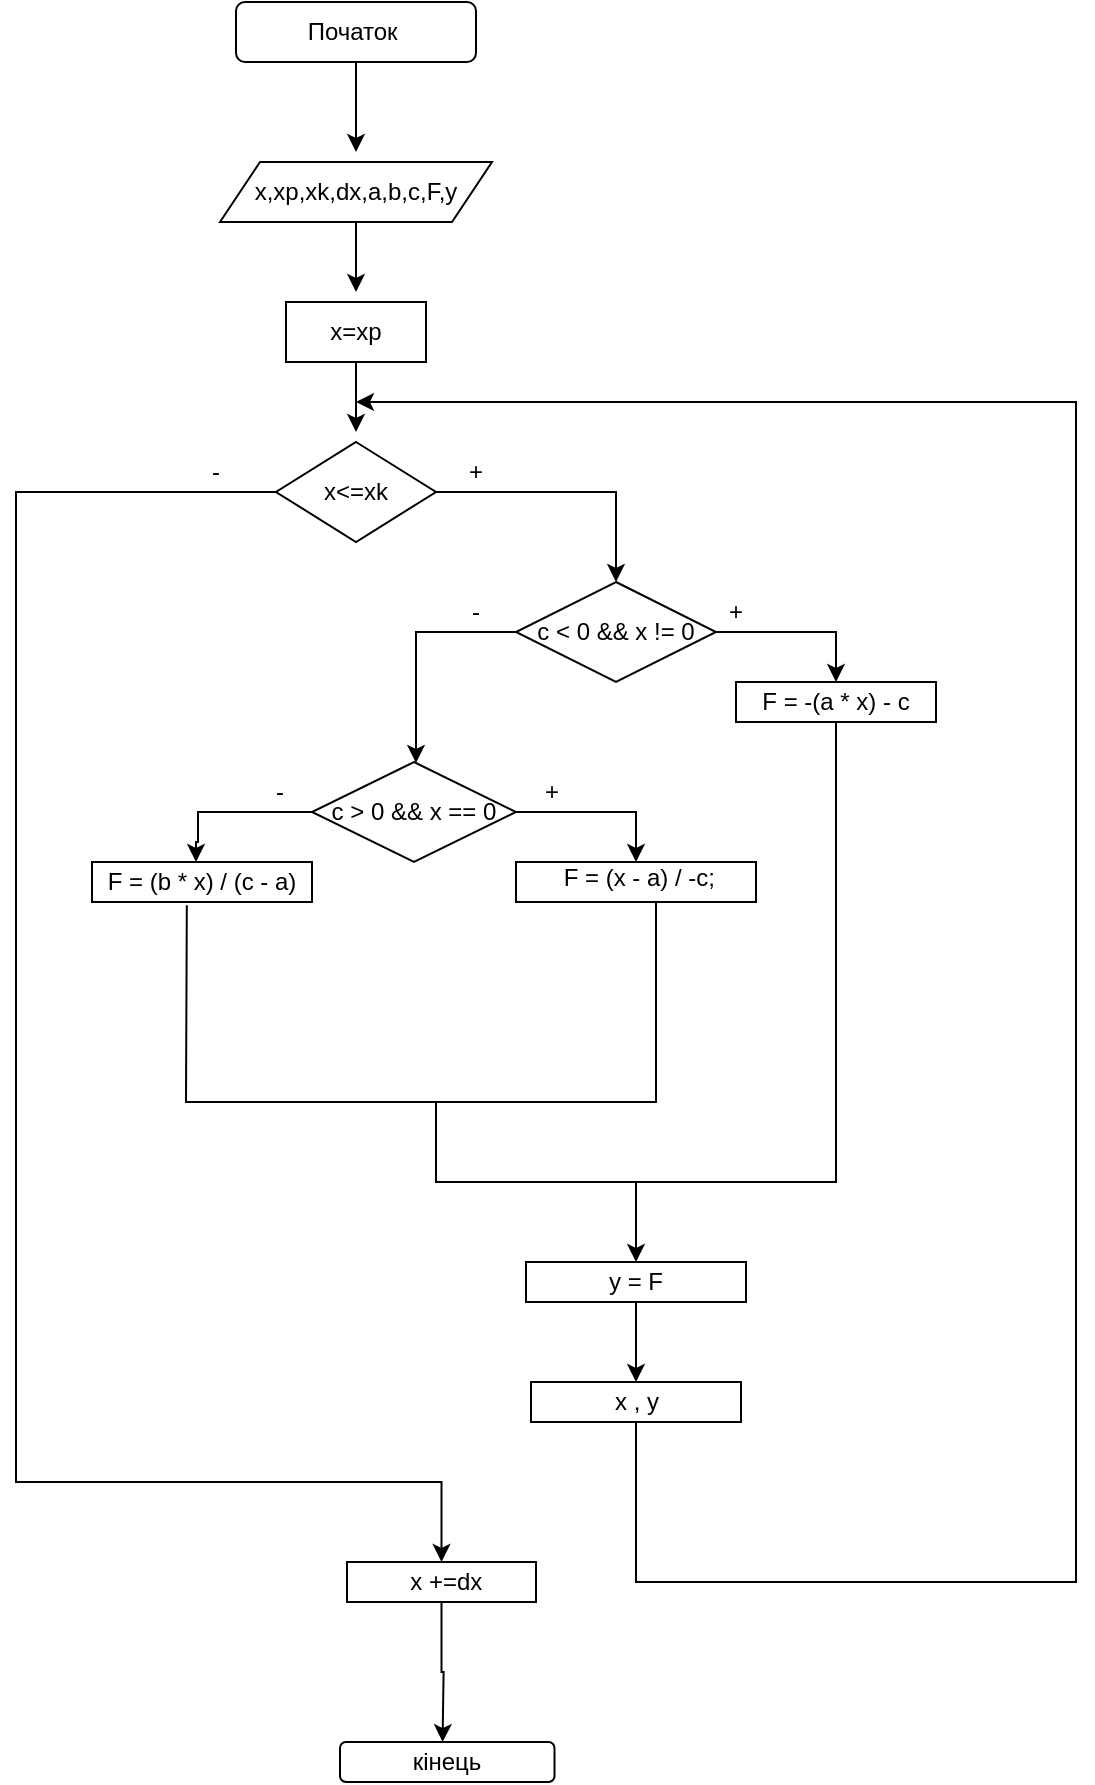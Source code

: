 <mxfile version="20.5.3" type="github" pages="2">
  <diagram id="hLEDnQStFR2QxuSpzS8j" name="Страница 1">
    <mxGraphModel dx="1038" dy="539" grid="1" gridSize="10" guides="1" tooltips="1" connect="1" arrows="1" fold="1" page="1" pageScale="1" pageWidth="827" pageHeight="1169" math="0" shadow="0">
      <root>
        <mxCell id="0" />
        <mxCell id="1" parent="0" />
        <mxCell id="HFyNzto8G_94PNSnHy9s-3" style="edgeStyle=orthogonalEdgeStyle;rounded=0;orthogonalLoop=1;jettySize=auto;html=1;" parent="1" source="HFyNzto8G_94PNSnHy9s-1" edge="1">
          <mxGeometry relative="1" as="geometry">
            <mxPoint x="420" y="85" as="targetPoint" />
          </mxGeometry>
        </mxCell>
        <mxCell id="HFyNzto8G_94PNSnHy9s-1" value="Початок&amp;nbsp;" style="rounded=1;whiteSpace=wrap;html=1;" parent="1" vertex="1">
          <mxGeometry x="360" y="10" width="120" height="30" as="geometry" />
        </mxCell>
        <mxCell id="HFyNzto8G_94PNSnHy9s-6" style="edgeStyle=orthogonalEdgeStyle;rounded=0;orthogonalLoop=1;jettySize=auto;html=1;" parent="1" source="HFyNzto8G_94PNSnHy9s-4" edge="1">
          <mxGeometry relative="1" as="geometry">
            <mxPoint x="420" y="155" as="targetPoint" />
          </mxGeometry>
        </mxCell>
        <mxCell id="HFyNzto8G_94PNSnHy9s-4" value="x,xp,xk,dx,a,b,c,F,y" style="shape=parallelogram;perimeter=parallelogramPerimeter;whiteSpace=wrap;html=1;fixedSize=1;" parent="1" vertex="1">
          <mxGeometry x="352" y="90" width="136" height="30" as="geometry" />
        </mxCell>
        <mxCell id="HFyNzto8G_94PNSnHy9s-9" style="edgeStyle=orthogonalEdgeStyle;rounded=0;orthogonalLoop=1;jettySize=auto;html=1;" parent="1" source="HFyNzto8G_94PNSnHy9s-7" edge="1">
          <mxGeometry relative="1" as="geometry">
            <mxPoint x="420" y="225" as="targetPoint" />
          </mxGeometry>
        </mxCell>
        <mxCell id="HFyNzto8G_94PNSnHy9s-7" value="x=xp" style="rounded=0;whiteSpace=wrap;html=1;" parent="1" vertex="1">
          <mxGeometry x="385" y="160" width="70" height="30" as="geometry" />
        </mxCell>
        <mxCell id="HFyNzto8G_94PNSnHy9s-12" style="edgeStyle=orthogonalEdgeStyle;rounded=0;orthogonalLoop=1;jettySize=auto;html=1;" parent="1" source="HFyNzto8G_94PNSnHy9s-10" edge="1">
          <mxGeometry relative="1" as="geometry">
            <mxPoint x="550" y="300" as="targetPoint" />
            <Array as="points">
              <mxPoint x="550" y="255" />
            </Array>
          </mxGeometry>
        </mxCell>
        <mxCell id="HFyNzto8G_94PNSnHy9s-17" style="edgeStyle=orthogonalEdgeStyle;rounded=0;orthogonalLoop=1;jettySize=auto;html=1;" parent="1" source="HFyNzto8G_94PNSnHy9s-10" target="HFyNzto8G_94PNSnHy9s-66" edge="1">
          <mxGeometry relative="1" as="geometry">
            <mxPoint x="460" y="800" as="targetPoint" />
            <Array as="points">
              <mxPoint x="250" y="255" />
              <mxPoint x="250" y="750" />
            </Array>
          </mxGeometry>
        </mxCell>
        <mxCell id="HFyNzto8G_94PNSnHy9s-10" value="x&amp;lt;=xk" style="rhombus;whiteSpace=wrap;html=1;" parent="1" vertex="1">
          <mxGeometry x="380" y="230" width="80" height="50" as="geometry" />
        </mxCell>
        <mxCell id="HFyNzto8G_94PNSnHy9s-14" value="-" style="text;html=1;strokeColor=none;fillColor=none;align=center;verticalAlign=middle;whiteSpace=wrap;rounded=0;" parent="1" vertex="1">
          <mxGeometry x="320" y="230" width="60" height="30" as="geometry" />
        </mxCell>
        <mxCell id="HFyNzto8G_94PNSnHy9s-15" value="+" style="text;html=1;strokeColor=none;fillColor=none;align=center;verticalAlign=middle;whiteSpace=wrap;rounded=0;" parent="1" vertex="1">
          <mxGeometry x="450" y="230" width="60" height="30" as="geometry" />
        </mxCell>
        <mxCell id="HFyNzto8G_94PNSnHy9s-22" style="edgeStyle=orthogonalEdgeStyle;rounded=0;orthogonalLoop=1;jettySize=auto;html=1;" parent="1" source="HFyNzto8G_94PNSnHy9s-18" target="HFyNzto8G_94PNSnHy9s-25" edge="1">
          <mxGeometry relative="1" as="geometry">
            <mxPoint x="660" y="350" as="targetPoint" />
            <Array as="points">
              <mxPoint x="660" y="325" />
            </Array>
          </mxGeometry>
        </mxCell>
        <mxCell id="HFyNzto8G_94PNSnHy9s-24" style="edgeStyle=orthogonalEdgeStyle;rounded=0;orthogonalLoop=1;jettySize=auto;html=1;" parent="1" source="HFyNzto8G_94PNSnHy9s-18" target="HFyNzto8G_94PNSnHy9s-26" edge="1">
          <mxGeometry relative="1" as="geometry">
            <mxPoint x="450" y="420" as="targetPoint" />
            <Array as="points">
              <mxPoint x="450" y="325" />
            </Array>
          </mxGeometry>
        </mxCell>
        <mxCell id="HFyNzto8G_94PNSnHy9s-18" value="c &amp;lt; 0 &amp;amp;&amp;amp; x != 0" style="rhombus;whiteSpace=wrap;html=1;" parent="1" vertex="1">
          <mxGeometry x="500" y="300" width="100" height="50" as="geometry" />
        </mxCell>
        <mxCell id="HFyNzto8G_94PNSnHy9s-25" value="F = -(a * x) - c" style="rounded=0;whiteSpace=wrap;html=1;" parent="1" vertex="1">
          <mxGeometry x="610" y="350" width="100" height="20" as="geometry" />
        </mxCell>
        <mxCell id="HFyNzto8G_94PNSnHy9s-30" style="edgeStyle=orthogonalEdgeStyle;rounded=0;orthogonalLoop=1;jettySize=auto;html=1;" parent="1" source="HFyNzto8G_94PNSnHy9s-26" edge="1">
          <mxGeometry relative="1" as="geometry">
            <mxPoint x="560" y="440" as="targetPoint" />
            <Array as="points">
              <mxPoint x="560" y="415" />
            </Array>
          </mxGeometry>
        </mxCell>
        <mxCell id="HFyNzto8G_94PNSnHy9s-43" style="edgeStyle=orthogonalEdgeStyle;rounded=0;orthogonalLoop=1;jettySize=auto;html=1;" parent="1" source="HFyNzto8G_94PNSnHy9s-26" edge="1">
          <mxGeometry relative="1" as="geometry">
            <mxPoint x="340" y="440" as="targetPoint" />
            <Array as="points">
              <mxPoint x="341" y="415" />
              <mxPoint x="341" y="430" />
              <mxPoint x="340" y="430" />
            </Array>
          </mxGeometry>
        </mxCell>
        <mxCell id="HFyNzto8G_94PNSnHy9s-26" value="c &amp;gt; 0 &amp;amp;&amp;amp; x == 0" style="rhombus;whiteSpace=wrap;html=1;" parent="1" vertex="1">
          <mxGeometry x="398" y="390" width="102" height="50" as="geometry" />
        </mxCell>
        <mxCell id="HFyNzto8G_94PNSnHy9s-37" value="" style="rounded=0;whiteSpace=wrap;html=1;" parent="1" vertex="1">
          <mxGeometry x="500" y="440" width="120" height="20" as="geometry" />
        </mxCell>
        <mxCell id="HFyNzto8G_94PNSnHy9s-38" value="&lt;div&gt;&amp;nbsp; &amp;nbsp; &amp;nbsp; &amp;nbsp; &amp;nbsp; &amp;nbsp; &amp;nbsp; &amp;nbsp; F = (x - a) / -c;&lt;/div&gt;&lt;div&gt;&lt;br&gt;&lt;/div&gt;" style="text;html=1;strokeColor=none;fillColor=none;align=center;verticalAlign=middle;whiteSpace=wrap;rounded=0;" parent="1" vertex="1">
          <mxGeometry x="460" y="440" width="150" height="30" as="geometry" />
        </mxCell>
        <mxCell id="HFyNzto8G_94PNSnHy9s-40" value="+" style="text;html=1;strokeColor=none;fillColor=none;align=center;verticalAlign=middle;whiteSpace=wrap;rounded=0;" parent="1" vertex="1">
          <mxGeometry x="580" y="300" width="60" height="30" as="geometry" />
        </mxCell>
        <mxCell id="HFyNzto8G_94PNSnHy9s-41" value="-" style="text;html=1;strokeColor=none;fillColor=none;align=center;verticalAlign=middle;whiteSpace=wrap;rounded=0;" parent="1" vertex="1">
          <mxGeometry x="450" y="300" width="60" height="30" as="geometry" />
        </mxCell>
        <mxCell id="HFyNzto8G_94PNSnHy9s-44" value="+" style="text;html=1;strokeColor=none;fillColor=none;align=center;verticalAlign=middle;whiteSpace=wrap;rounded=0;" parent="1" vertex="1">
          <mxGeometry x="488" y="390" width="60" height="30" as="geometry" />
        </mxCell>
        <mxCell id="HFyNzto8G_94PNSnHy9s-45" value="-" style="text;html=1;strokeColor=none;fillColor=none;align=center;verticalAlign=middle;whiteSpace=wrap;rounded=0;" parent="1" vertex="1">
          <mxGeometry x="352" y="390" width="60" height="30" as="geometry" />
        </mxCell>
        <mxCell id="HFyNzto8G_94PNSnHy9s-46" value="F = (b * x) / (c - a)" style="rounded=0;whiteSpace=wrap;html=1;" parent="1" vertex="1">
          <mxGeometry x="288" y="440" width="110" height="20" as="geometry" />
        </mxCell>
        <mxCell id="HFyNzto8G_94PNSnHy9s-54" value="" style="endArrow=none;html=1;rounded=0;exitX=0.431;exitY=1.08;exitDx=0;exitDy=0;exitPerimeter=0;" parent="1" source="HFyNzto8G_94PNSnHy9s-46" edge="1">
          <mxGeometry width="50" height="50" relative="1" as="geometry">
            <mxPoint x="470" y="530" as="sourcePoint" />
            <mxPoint x="570" y="460" as="targetPoint" />
            <Array as="points">
              <mxPoint x="335" y="560" />
              <mxPoint x="570" y="560" />
            </Array>
          </mxGeometry>
        </mxCell>
        <mxCell id="HFyNzto8G_94PNSnHy9s-57" value="" style="endArrow=none;html=1;rounded=0;entryX=0.5;entryY=1;entryDx=0;entryDy=0;" parent="1" target="HFyNzto8G_94PNSnHy9s-25" edge="1">
          <mxGeometry width="50" height="50" relative="1" as="geometry">
            <mxPoint x="460" y="560" as="sourcePoint" />
            <mxPoint x="500" y="580" as="targetPoint" />
            <Array as="points">
              <mxPoint x="460" y="600" />
              <mxPoint x="660" y="600" />
            </Array>
          </mxGeometry>
        </mxCell>
        <mxCell id="HFyNzto8G_94PNSnHy9s-58" value="" style="endArrow=classic;html=1;rounded=0;" parent="1" target="HFyNzto8G_94PNSnHy9s-59" edge="1">
          <mxGeometry width="50" height="50" relative="1" as="geometry">
            <mxPoint x="560" y="600" as="sourcePoint" />
            <mxPoint x="560" y="640" as="targetPoint" />
          </mxGeometry>
        </mxCell>
        <mxCell id="HFyNzto8G_94PNSnHy9s-61" style="edgeStyle=orthogonalEdgeStyle;rounded=0;orthogonalLoop=1;jettySize=auto;html=1;exitX=0.5;exitY=1;exitDx=0;exitDy=0;" parent="1" source="HFyNzto8G_94PNSnHy9s-64" edge="1">
          <mxGeometry relative="1" as="geometry">
            <mxPoint x="560" y="760" as="sourcePoint" />
            <mxPoint x="420" y="210" as="targetPoint" />
            <Array as="points">
              <mxPoint x="560" y="740" />
              <mxPoint x="560" y="800" />
              <mxPoint x="780" y="800" />
              <mxPoint x="780" y="210" />
            </Array>
          </mxGeometry>
        </mxCell>
        <mxCell id="HFyNzto8G_94PNSnHy9s-65" style="edgeStyle=orthogonalEdgeStyle;rounded=0;orthogonalLoop=1;jettySize=auto;html=1;entryX=0.5;entryY=0;entryDx=0;entryDy=0;" parent="1" source="HFyNzto8G_94PNSnHy9s-59" target="HFyNzto8G_94PNSnHy9s-64" edge="1">
          <mxGeometry relative="1" as="geometry" />
        </mxCell>
        <mxCell id="HFyNzto8G_94PNSnHy9s-59" value="y = F" style="rounded=0;whiteSpace=wrap;html=1;" parent="1" vertex="1">
          <mxGeometry x="505" y="640" width="110" height="20" as="geometry" />
        </mxCell>
        <mxCell id="HFyNzto8G_94PNSnHy9s-64" value="x , y" style="rounded=0;whiteSpace=wrap;html=1;" parent="1" vertex="1">
          <mxGeometry x="507.5" y="700" width="105" height="20" as="geometry" />
        </mxCell>
        <mxCell id="HFyNzto8G_94PNSnHy9s-68" style="edgeStyle=orthogonalEdgeStyle;rounded=0;orthogonalLoop=1;jettySize=auto;html=1;" parent="1" source="HFyNzto8G_94PNSnHy9s-66" edge="1">
          <mxGeometry relative="1" as="geometry">
            <mxPoint x="463.278" y="880.0" as="targetPoint" />
          </mxGeometry>
        </mxCell>
        <mxCell id="HFyNzto8G_94PNSnHy9s-66" value="&lt;div&gt;&amp;nbsp;x +=dx&lt;/div&gt;" style="rounded=0;whiteSpace=wrap;html=1;" parent="1" vertex="1">
          <mxGeometry x="415.5" y="790" width="94.5" height="20" as="geometry" />
        </mxCell>
        <mxCell id="HFyNzto8G_94PNSnHy9s-69" value="кінець" style="rounded=1;whiteSpace=wrap;html=1;" parent="1" vertex="1">
          <mxGeometry x="412" y="880" width="107.25" height="20" as="geometry" />
        </mxCell>
      </root>
    </mxGraphModel>
  </diagram>
  <diagram id="GhZB3-nOxQ19NPTonico" name="Страница 2">
    <mxGraphModel dx="1038" dy="539" grid="1" gridSize="10" guides="1" tooltips="1" connect="1" arrows="1" fold="1" page="1" pageScale="1" pageWidth="827" pageHeight="1169" math="0" shadow="0">
      <root>
        <mxCell id="0" />
        <mxCell id="1" parent="0" />
        <mxCell id="Y2-mz77tcZW6Uvq3w6jT-2" style="edgeStyle=orthogonalEdgeStyle;rounded=0;orthogonalLoop=1;jettySize=auto;html=1;" edge="1" parent="1" source="x15INTYDp2euwhcp_iLZ-1">
          <mxGeometry relative="1" as="geometry">
            <mxPoint x="395" y="85" as="targetPoint" />
          </mxGeometry>
        </mxCell>
        <mxCell id="x15INTYDp2euwhcp_iLZ-1" value="" style="ellipse;whiteSpace=wrap;html=1;aspect=fixed;fillColor=#000000;" parent="1" vertex="1">
          <mxGeometry x="370" y="10" width="50" height="50" as="geometry" />
        </mxCell>
        <mxCell id="Y2-mz77tcZW6Uvq3w6jT-5" style="edgeStyle=orthogonalEdgeStyle;rounded=0;orthogonalLoop=1;jettySize=auto;html=1;" edge="1" parent="1" source="Y2-mz77tcZW6Uvq3w6jT-3" target="Y2-mz77tcZW6Uvq3w6jT-4">
          <mxGeometry relative="1" as="geometry" />
        </mxCell>
        <mxCell id="Y2-mz77tcZW6Uvq3w6jT-3" value="ввіх&amp;nbsp;x, xp, xk, dx, a, b, c, F, y" style="rounded=1;whiteSpace=wrap;html=1;fillColor=#FFFFFF;" vertex="1" parent="1">
          <mxGeometry x="327.5" y="90" width="135" height="30" as="geometry" />
        </mxCell>
        <mxCell id="Y2-mz77tcZW6Uvq3w6jT-7" style="edgeStyle=orthogonalEdgeStyle;rounded=0;orthogonalLoop=1;jettySize=auto;html=1;" edge="1" parent="1" source="Y2-mz77tcZW6Uvq3w6jT-4">
          <mxGeometry relative="1" as="geometry">
            <mxPoint x="395" y="225" as="targetPoint" />
          </mxGeometry>
        </mxCell>
        <mxCell id="Y2-mz77tcZW6Uvq3w6jT-4" value="x = xp" style="rounded=1;whiteSpace=wrap;html=1;fillColor=#FFFFFF;" vertex="1" parent="1">
          <mxGeometry x="354" y="155" width="82" height="30" as="geometry" />
        </mxCell>
        <mxCell id="Y2-mz77tcZW6Uvq3w6jT-10" style="edgeStyle=orthogonalEdgeStyle;rounded=0;orthogonalLoop=1;jettySize=auto;html=1;" edge="1" parent="1" source="Y2-mz77tcZW6Uvq3w6jT-8" target="Y2-mz77tcZW6Uvq3w6jT-9">
          <mxGeometry relative="1" as="geometry" />
        </mxCell>
        <mxCell id="Y2-mz77tcZW6Uvq3w6jT-8" value="" style="rhombus;whiteSpace=wrap;html=1;fillColor=#FFFFFF;" vertex="1" parent="1">
          <mxGeometry x="373" y="230" width="44" height="40" as="geometry" />
        </mxCell>
        <mxCell id="Y2-mz77tcZW6Uvq3w6jT-12" style="edgeStyle=orthogonalEdgeStyle;rounded=0;orthogonalLoop=1;jettySize=auto;html=1;" edge="1" parent="1" source="Y2-mz77tcZW6Uvq3w6jT-9">
          <mxGeometry relative="1" as="geometry">
            <mxPoint x="395" y="400" as="targetPoint" />
          </mxGeometry>
        </mxCell>
        <mxCell id="Y2-mz77tcZW6Uvq3w6jT-15" style="edgeStyle=orthogonalEdgeStyle;rounded=0;orthogonalLoop=1;jettySize=auto;html=1;" edge="1" parent="1" source="Y2-mz77tcZW6Uvq3w6jT-9">
          <mxGeometry relative="1" as="geometry">
            <mxPoint x="468" y="340" as="targetPoint" />
          </mxGeometry>
        </mxCell>
        <mxCell id="Y2-mz77tcZW6Uvq3w6jT-9" value="" style="rhombus;whiteSpace=wrap;html=1;fillColor=#FFFFFF;" vertex="1" parent="1">
          <mxGeometry x="373" y="320" width="44" height="40" as="geometry" />
        </mxCell>
        <mxCell id="Y2-mz77tcZW6Uvq3w6jT-13" value="" style="ellipse;whiteSpace=wrap;html=1;aspect=fixed;fillColor=#000000;" vertex="1" parent="1">
          <mxGeometry x="370" y="400" width="50" height="50" as="geometry" />
        </mxCell>
        <mxCell id="Y2-mz77tcZW6Uvq3w6jT-17" value="[x &amp;lt;= xk]" style="text;html=1;strokeColor=none;fillColor=none;align=center;verticalAlign=middle;whiteSpace=wrap;rounded=0;" vertex="1" parent="1">
          <mxGeometry x="410" y="310" width="60" height="30" as="geometry" />
        </mxCell>
        <mxCell id="Y2-mz77tcZW6Uvq3w6jT-20" style="edgeStyle=orthogonalEdgeStyle;rounded=0;orthogonalLoop=1;jettySize=auto;html=1;" edge="1" parent="1" source="Y2-mz77tcZW6Uvq3w6jT-18" target="Y2-mz77tcZW6Uvq3w6jT-19">
          <mxGeometry relative="1" as="geometry" />
        </mxCell>
        <mxCell id="Y2-mz77tcZW6Uvq3w6jT-24" style="edgeStyle=orthogonalEdgeStyle;rounded=0;orthogonalLoop=1;jettySize=auto;html=1;" edge="1" parent="1" source="Y2-mz77tcZW6Uvq3w6jT-18">
          <mxGeometry relative="1" as="geometry">
            <mxPoint x="620" y="339" as="targetPoint" />
          </mxGeometry>
        </mxCell>
        <mxCell id="Y2-mz77tcZW6Uvq3w6jT-18" value="" style="rhombus;whiteSpace=wrap;html=1;fillColor=#FFFFFF;" vertex="1" parent="1">
          <mxGeometry x="470" y="317.5" width="50" height="42.5" as="geometry" />
        </mxCell>
        <mxCell id="Y2-mz77tcZW6Uvq3w6jT-22" style="edgeStyle=orthogonalEdgeStyle;rounded=0;orthogonalLoop=1;jettySize=auto;html=1;" edge="1" parent="1" source="Y2-mz77tcZW6Uvq3w6jT-19">
          <mxGeometry relative="1" as="geometry">
            <mxPoint x="620" y="420" as="targetPoint" />
          </mxGeometry>
        </mxCell>
        <mxCell id="Y2-mz77tcZW6Uvq3w6jT-29" style="edgeStyle=orthogonalEdgeStyle;rounded=0;orthogonalLoop=1;jettySize=auto;html=1;" edge="1" parent="1" source="Y2-mz77tcZW6Uvq3w6jT-19">
          <mxGeometry relative="1" as="geometry">
            <mxPoint x="495" y="479" as="targetPoint" />
          </mxGeometry>
        </mxCell>
        <mxCell id="Y2-mz77tcZW6Uvq3w6jT-19" value="" style="rhombus;whiteSpace=wrap;html=1;fillColor=#FFFFFF;" vertex="1" parent="1">
          <mxGeometry x="470" y="399" width="50" height="42.5" as="geometry" />
        </mxCell>
        <mxCell id="Y2-mz77tcZW6Uvq3w6jT-26" value="[c &amp;lt; 0 &amp;amp;&amp;amp; x != 0]" style="text;html=1;strokeColor=none;fillColor=none;align=center;verticalAlign=middle;whiteSpace=wrap;rounded=0;" vertex="1" parent="1">
          <mxGeometry x="510" y="310" width="90" height="30" as="geometry" />
        </mxCell>
        <mxCell id="Y2-mz77tcZW6Uvq3w6jT-27" value="[c &amp;gt; 0 &amp;amp;&amp;amp; x == 0]" style="text;html=1;strokeColor=none;fillColor=none;align=center;verticalAlign=middle;whiteSpace=wrap;rounded=0;" vertex="1" parent="1">
          <mxGeometry x="510" y="390" width="95" height="30" as="geometry" />
        </mxCell>
        <mxCell id="Y2-mz77tcZW6Uvq3w6jT-39" style="edgeStyle=orthogonalEdgeStyle;rounded=0;orthogonalLoop=1;jettySize=auto;html=1;entryX=0.506;entryY=1.099;entryDx=0;entryDy=0;entryPerimeter=0;" edge="1" parent="1" source="Y2-mz77tcZW6Uvq3w6jT-30" target="Y2-mz77tcZW6Uvq3w6jT-37">
          <mxGeometry relative="1" as="geometry">
            <mxPoint x="730" y="490" as="targetPoint" />
          </mxGeometry>
        </mxCell>
        <mxCell id="Y2-mz77tcZW6Uvq3w6jT-30" value="F = (b * x) / (c - a)" style="rounded=1;whiteSpace=wrap;html=1;fillColor=#FFFFFF;" vertex="1" parent="1">
          <mxGeometry x="436" y="480" width="120" height="20" as="geometry" />
        </mxCell>
        <mxCell id="Y2-mz77tcZW6Uvq3w6jT-36" style="edgeStyle=orthogonalEdgeStyle;rounded=0;orthogonalLoop=1;jettySize=auto;html=1;" edge="1" parent="1" source="Y2-mz77tcZW6Uvq3w6jT-31" target="Y2-mz77tcZW6Uvq3w6jT-37">
          <mxGeometry relative="1" as="geometry">
            <mxPoint x="760" y="420" as="targetPoint" />
          </mxGeometry>
        </mxCell>
        <mxCell id="Y2-mz77tcZW6Uvq3w6jT-31" value="F = (x - a) / -c" style="rounded=1;whiteSpace=wrap;html=1;fillColor=#FFFFFF;" vertex="1" parent="1">
          <mxGeometry x="620" y="410.25" width="90" height="20" as="geometry" />
        </mxCell>
        <mxCell id="Y2-mz77tcZW6Uvq3w6jT-34" style="edgeStyle=orthogonalEdgeStyle;rounded=0;orthogonalLoop=1;jettySize=auto;html=1;" edge="1" parent="1" source="Y2-mz77tcZW6Uvq3w6jT-32">
          <mxGeometry relative="1" as="geometry">
            <mxPoint x="760" y="339" as="targetPoint" />
          </mxGeometry>
        </mxCell>
        <mxCell id="Y2-mz77tcZW6Uvq3w6jT-32" value="F = -(a * x) - c" style="rounded=1;whiteSpace=wrap;html=1;fillColor=#FFFFFF;" vertex="1" parent="1">
          <mxGeometry x="620" y="327.5" width="90" height="22.5" as="geometry" />
        </mxCell>
        <mxCell id="Y2-mz77tcZW6Uvq3w6jT-41" style="edgeStyle=orthogonalEdgeStyle;rounded=0;orthogonalLoop=1;jettySize=auto;html=1;" edge="1" parent="1" source="Y2-mz77tcZW6Uvq3w6jT-37" target="Y2-mz77tcZW6Uvq3w6jT-40">
          <mxGeometry relative="1" as="geometry" />
        </mxCell>
        <mxCell id="Y2-mz77tcZW6Uvq3w6jT-37" value="" style="rhombus;whiteSpace=wrap;html=1;fillColor=#FFFFFF;" vertex="1" parent="1">
          <mxGeometry x="760" y="400.25" width="50" height="40" as="geometry" />
        </mxCell>
        <mxCell id="Y2-mz77tcZW6Uvq3w6jT-43" style="edgeStyle=orthogonalEdgeStyle;rounded=0;orthogonalLoop=1;jettySize=auto;html=1;" edge="1" parent="1" source="Y2-mz77tcZW6Uvq3w6jT-40" target="Y2-mz77tcZW6Uvq3w6jT-44">
          <mxGeometry relative="1" as="geometry">
            <mxPoint x="770" y="250" as="targetPoint" />
            <Array as="points">
              <mxPoint x="785" y="250" />
            </Array>
          </mxGeometry>
        </mxCell>
        <mxCell id="Y2-mz77tcZW6Uvq3w6jT-40" value="" style="rhombus;whiteSpace=wrap;html=1;fillColor=#FFFFFF;" vertex="1" parent="1">
          <mxGeometry x="760" y="318.75" width="50" height="40" as="geometry" />
        </mxCell>
        <mxCell id="Y2-mz77tcZW6Uvq3w6jT-46" style="edgeStyle=orthogonalEdgeStyle;rounded=0;orthogonalLoop=1;jettySize=auto;html=1;" edge="1" parent="1" source="Y2-mz77tcZW6Uvq3w6jT-44">
          <mxGeometry relative="1" as="geometry">
            <mxPoint x="690" y="250.514" as="targetPoint" />
          </mxGeometry>
        </mxCell>
        <mxCell id="Y2-mz77tcZW6Uvq3w6jT-44" value="y = F" style="rounded=1;whiteSpace=wrap;html=1;fillColor=#FFFFFF;" vertex="1" parent="1">
          <mxGeometry x="720" y="237.5" width="40" height="25" as="geometry" />
        </mxCell>
        <mxCell id="Y2-mz77tcZW6Uvq3w6jT-49" style="edgeStyle=orthogonalEdgeStyle;rounded=0;orthogonalLoop=1;jettySize=auto;html=1;" edge="1" parent="1" source="Y2-mz77tcZW6Uvq3w6jT-47" target="Y2-mz77tcZW6Uvq3w6jT-48">
          <mxGeometry relative="1" as="geometry" />
        </mxCell>
        <mxCell id="Y2-mz77tcZW6Uvq3w6jT-47" value="вивід х у" style="rounded=1;whiteSpace=wrap;html=1;fillColor=#FFFFFF;" vertex="1" parent="1">
          <mxGeometry x="610" y="235" width="80" height="30" as="geometry" />
        </mxCell>
        <mxCell id="Y2-mz77tcZW6Uvq3w6jT-50" style="edgeStyle=orthogonalEdgeStyle;rounded=0;orthogonalLoop=1;jettySize=auto;html=1;entryX=1;entryY=0.5;entryDx=0;entryDy=0;" edge="1" parent="1" source="Y2-mz77tcZW6Uvq3w6jT-48" target="Y2-mz77tcZW6Uvq3w6jT-8">
          <mxGeometry relative="1" as="geometry" />
        </mxCell>
        <mxCell id="Y2-mz77tcZW6Uvq3w6jT-48" value="x += dx" style="rounded=1;whiteSpace=wrap;html=1;fillColor=#FFFFFF;" vertex="1" parent="1">
          <mxGeometry x="480" y="235" width="80" height="30" as="geometry" />
        </mxCell>
      </root>
    </mxGraphModel>
  </diagram>
</mxfile>
